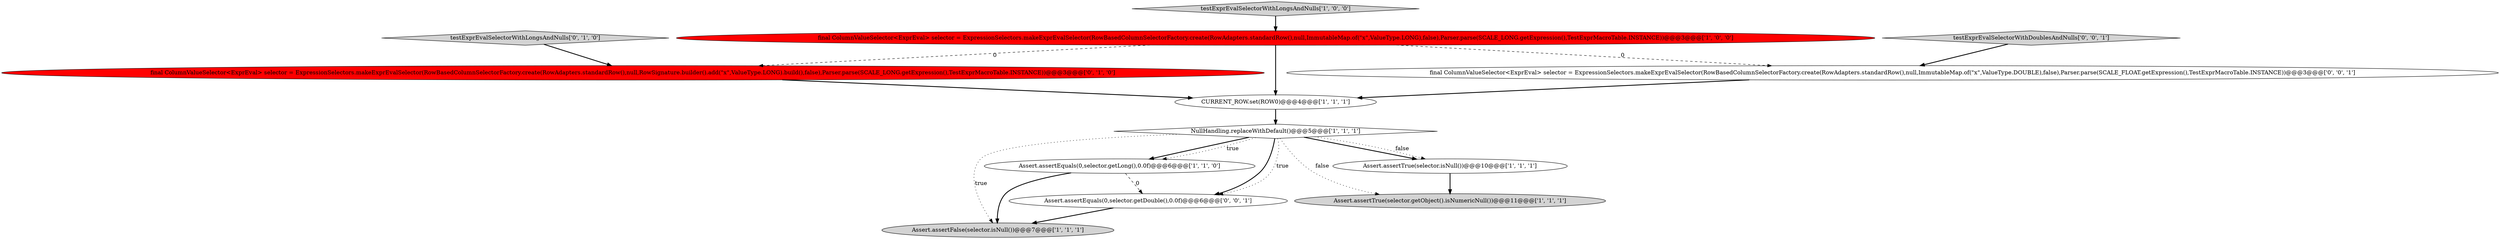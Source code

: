 digraph {
8 [style = filled, label = "final ColumnValueSelector<ExprEval> selector = ExpressionSelectors.makeExprEvalSelector(RowBasedColumnSelectorFactory.create(RowAdapters.standardRow(),null,RowSignature.builder().add(\"x\",ValueType.LONG).build(),false),Parser.parse(SCALE_LONG.getExpression(),TestExprMacroTable.INSTANCE))@@@3@@@['0', '1', '0']", fillcolor = red, shape = ellipse image = "AAA1AAABBB2BBB"];
5 [style = filled, label = "NullHandling.replaceWithDefault()@@@5@@@['1', '1', '1']", fillcolor = white, shape = diamond image = "AAA0AAABBB1BBB"];
3 [style = filled, label = "Assert.assertEquals(0,selector.getLong(),0.0f)@@@6@@@['1', '1', '0']", fillcolor = white, shape = ellipse image = "AAA0AAABBB1BBB"];
10 [style = filled, label = "Assert.assertEquals(0,selector.getDouble(),0.0f)@@@6@@@['0', '0', '1']", fillcolor = white, shape = ellipse image = "AAA0AAABBB3BBB"];
7 [style = filled, label = "testExprEvalSelectorWithLongsAndNulls['1', '0', '0']", fillcolor = lightgray, shape = diamond image = "AAA0AAABBB1BBB"];
4 [style = filled, label = "final ColumnValueSelector<ExprEval> selector = ExpressionSelectors.makeExprEvalSelector(RowBasedColumnSelectorFactory.create(RowAdapters.standardRow(),null,ImmutableMap.of(\"x\",ValueType.LONG),false),Parser.parse(SCALE_LONG.getExpression(),TestExprMacroTable.INSTANCE))@@@3@@@['1', '0', '0']", fillcolor = red, shape = ellipse image = "AAA1AAABBB1BBB"];
6 [style = filled, label = "Assert.assertTrue(selector.isNull())@@@10@@@['1', '1', '1']", fillcolor = white, shape = ellipse image = "AAA0AAABBB1BBB"];
9 [style = filled, label = "testExprEvalSelectorWithLongsAndNulls['0', '1', '0']", fillcolor = lightgray, shape = diamond image = "AAA0AAABBB2BBB"];
11 [style = filled, label = "testExprEvalSelectorWithDoublesAndNulls['0', '0', '1']", fillcolor = lightgray, shape = diamond image = "AAA0AAABBB3BBB"];
1 [style = filled, label = "Assert.assertFalse(selector.isNull())@@@7@@@['1', '1', '1']", fillcolor = lightgray, shape = ellipse image = "AAA0AAABBB1BBB"];
12 [style = filled, label = "final ColumnValueSelector<ExprEval> selector = ExpressionSelectors.makeExprEvalSelector(RowBasedColumnSelectorFactory.create(RowAdapters.standardRow(),null,ImmutableMap.of(\"x\",ValueType.DOUBLE),false),Parser.parse(SCALE_FLOAT.getExpression(),TestExprMacroTable.INSTANCE))@@@3@@@['0', '0', '1']", fillcolor = white, shape = ellipse image = "AAA0AAABBB3BBB"];
0 [style = filled, label = "Assert.assertTrue(selector.getObject().isNumericNull())@@@11@@@['1', '1', '1']", fillcolor = lightgray, shape = ellipse image = "AAA0AAABBB1BBB"];
2 [style = filled, label = "CURRENT_ROW.set(ROW0)@@@4@@@['1', '1', '1']", fillcolor = white, shape = ellipse image = "AAA0AAABBB1BBB"];
5->3 [style = bold, label=""];
5->10 [style = bold, label=""];
3->1 [style = bold, label=""];
5->10 [style = dotted, label="true"];
5->1 [style = dotted, label="true"];
11->12 [style = bold, label=""];
6->0 [style = bold, label=""];
4->2 [style = bold, label=""];
7->4 [style = bold, label=""];
5->3 [style = dotted, label="true"];
9->8 [style = bold, label=""];
4->12 [style = dashed, label="0"];
5->0 [style = dotted, label="false"];
12->2 [style = bold, label=""];
5->6 [style = bold, label=""];
8->2 [style = bold, label=""];
5->6 [style = dotted, label="false"];
4->8 [style = dashed, label="0"];
3->10 [style = dashed, label="0"];
10->1 [style = bold, label=""];
2->5 [style = bold, label=""];
}
